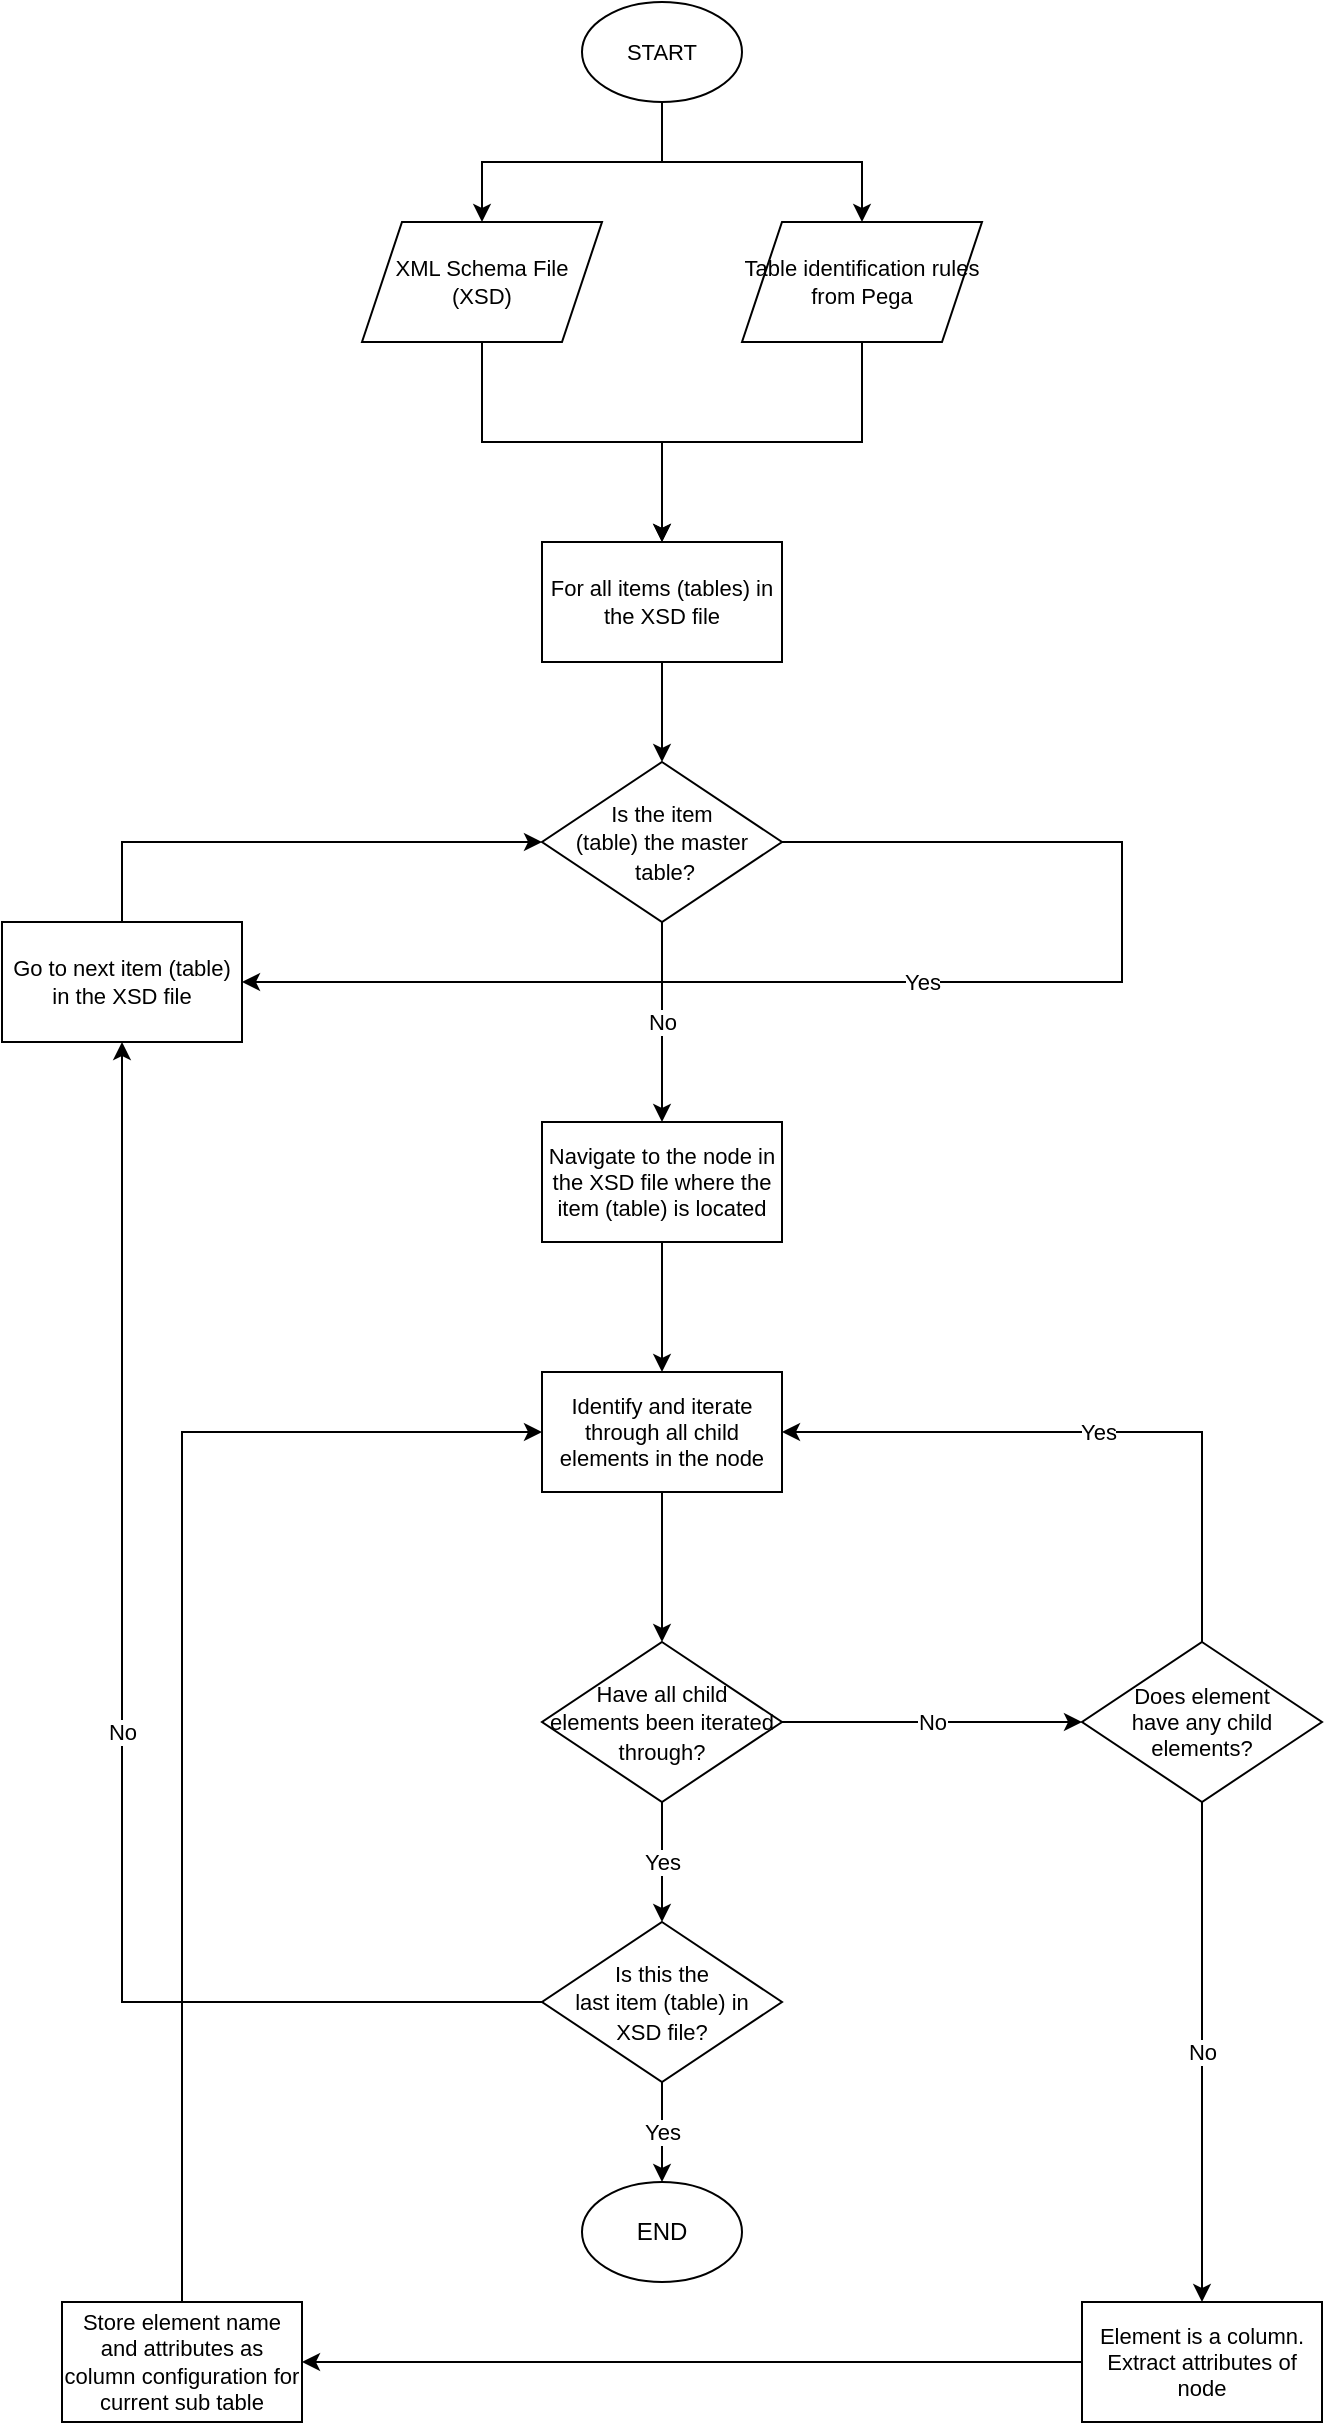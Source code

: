 <mxfile version="14.4.3" type="embed"><diagram id="AEnJwiY944F6gHplVBgB" name="Page-1"><mxGraphModel dx="1905" dy="1071" grid="1" gridSize="10" guides="1" tooltips="1" connect="1" arrows="1" fold="1" page="1" pageScale="1" pageWidth="827" pageHeight="1169" math="0" shadow="0"><root><mxCell id="0"/><mxCell id="1" parent="0"/><mxCell id="29" style="edgeStyle=orthogonalEdgeStyle;rounded=0;orthogonalLoop=1;jettySize=auto;html=1;fontSize=11;" parent="1" source="3" target="4" edge="1"><mxGeometry relative="1" as="geometry"/></mxCell><mxCell id="30" style="edgeStyle=orthogonalEdgeStyle;rounded=0;orthogonalLoop=1;jettySize=auto;html=1;fontSize=11;" parent="1" source="3" target="5" edge="1"><mxGeometry relative="1" as="geometry"/></mxCell><mxCell id="3" value="START" style="ellipse;whiteSpace=wrap;html=1;fontSize=11;" parent="1" vertex="1"><mxGeometry x="350" y="10" width="80" height="50" as="geometry"/></mxCell><mxCell id="25" style="edgeStyle=orthogonalEdgeStyle;rounded=0;orthogonalLoop=1;jettySize=auto;html=1;fontSize=11;" parent="1" source="4" target="6" edge="1"><mxGeometry relative="1" as="geometry"/></mxCell><mxCell id="4" value="XML Schema File&lt;br style=&quot;font-size: 11px;&quot;&gt;(XSD)" style="shape=parallelogram;perimeter=parallelogramPerimeter;whiteSpace=wrap;html=1;fixedSize=1;fontSize=11;" parent="1" vertex="1"><mxGeometry x="240" y="120" width="120" height="60" as="geometry"/></mxCell><mxCell id="26" style="edgeStyle=orthogonalEdgeStyle;rounded=0;orthogonalLoop=1;jettySize=auto;html=1;entryX=0.5;entryY=0;entryDx=0;entryDy=0;fontSize=11;" parent="1" source="5" target="6" edge="1"><mxGeometry relative="1" as="geometry"/></mxCell><mxCell id="5" value="Table identification rules from Pega" style="shape=parallelogram;perimeter=parallelogramPerimeter;whiteSpace=wrap;html=1;fixedSize=1;fontSize=11;" parent="1" vertex="1"><mxGeometry x="430" y="120" width="120" height="60" as="geometry"/></mxCell><mxCell id="51" style="edgeStyle=orthogonalEdgeStyle;rounded=0;orthogonalLoop=1;jettySize=auto;html=1;entryX=0.5;entryY=0;entryDx=0;entryDy=0;" parent="1" source="6" target="50" edge="1"><mxGeometry relative="1" as="geometry"/></mxCell><mxCell id="6" value="For all items (tables) in the XSD file" style="rounded=0;whiteSpace=wrap;html=1;fontSize=11;" parent="1" vertex="1"><mxGeometry x="330" y="280" width="120" height="60" as="geometry"/></mxCell><mxCell id="23" style="edgeStyle=orthogonalEdgeStyle;rounded=0;orthogonalLoop=1;jettySize=auto;html=1;entryX=0.5;entryY=0;entryDx=0;entryDy=0;fontSize=11;" parent="1" source="37" target="8" edge="1"><mxGeometry relative="1" as="geometry"><mxPoint x="390" y="754.5" as="sourcePoint"/></mxGeometry></mxCell><mxCell id="22" style="edgeStyle=orthogonalEdgeStyle;rounded=0;orthogonalLoop=1;jettySize=auto;html=1;fontSize=11;" parent="1" source="8" target="9" edge="1"><mxGeometry relative="1" as="geometry"/></mxCell><mxCell id="8" value="Identify and iterate through all child elements in the node" style="rounded=0;whiteSpace=wrap;html=1;fontSize=11;" parent="1" vertex="1"><mxGeometry x="330" y="695" width="120" height="60" as="geometry"/></mxCell><mxCell id="16" value="No" style="edgeStyle=orthogonalEdgeStyle;rounded=0;orthogonalLoop=1;jettySize=auto;html=1;entryX=0;entryY=0.5;entryDx=0;entryDy=0;fontSize=11;" parent="1" source="9" target="15" edge="1"><mxGeometry relative="1" as="geometry"/></mxCell><mxCell id="20" value="Yes" style="edgeStyle=orthogonalEdgeStyle;rounded=0;orthogonalLoop=1;jettySize=auto;html=1;entryX=0.5;entryY=0;entryDx=0;entryDy=0;fontSize=11;" parent="1" source="40" target="14" edge="1"><mxGeometry relative="1" as="geometry"/></mxCell><mxCell id="9" value="&lt;font style=&quot;font-size: 11px&quot;&gt;Have all child &lt;br&gt;elements been iterated &lt;br&gt;through?&lt;/font&gt;" style="rhombus;whiteSpace=wrap;html=1;" parent="1" vertex="1"><mxGeometry x="330" y="830" width="120" height="80" as="geometry"/></mxCell><mxCell id="18" style="edgeStyle=orthogonalEdgeStyle;rounded=0;orthogonalLoop=1;jettySize=auto;html=1;fontSize=11;" parent="1" source="11" target="13" edge="1"><mxGeometry relative="1" as="geometry"/></mxCell><mxCell id="11" value="Element is a column. Extract attributes of node" style="rounded=0;whiteSpace=wrap;html=1;fontSize=11;" parent="1" vertex="1"><mxGeometry x="600" y="1160" width="120" height="60" as="geometry"/></mxCell><mxCell id="19" style="edgeStyle=orthogonalEdgeStyle;rounded=0;orthogonalLoop=1;jettySize=auto;html=1;entryX=0;entryY=0.5;entryDx=0;entryDy=0;fontSize=11;" parent="1" source="13" target="8" edge="1"><mxGeometry relative="1" as="geometry"><Array as="points"><mxPoint x="150" y="725"/></Array></mxGeometry></mxCell><mxCell id="13" value="Store element name and attributes as column configuration for current sub table" style="rounded=0;whiteSpace=wrap;html=1;fontSize=11;" parent="1" vertex="1"><mxGeometry x="90" y="1160" width="120" height="60" as="geometry"/></mxCell><mxCell id="14" value="END" style="ellipse;whiteSpace=wrap;html=1;" parent="1" vertex="1"><mxGeometry x="350" y="1100" width="80" height="50" as="geometry"/></mxCell><mxCell id="17" value="No" style="edgeStyle=orthogonalEdgeStyle;rounded=0;orthogonalLoop=1;jettySize=auto;html=1;fontSize=11;" parent="1" source="15" target="11" edge="1"><mxGeometry relative="1" as="geometry"/></mxCell><mxCell id="32" value="Yes" style="edgeStyle=orthogonalEdgeStyle;rounded=0;orthogonalLoop=1;jettySize=auto;html=1;entryX=1;entryY=0.5;entryDx=0;entryDy=0;" parent="1" source="15" target="8" edge="1"><mxGeometry relative="1" as="geometry"><mxPoint x="660" y="700" as="targetPoint"/><Array as="points"><mxPoint x="660" y="725"/></Array></mxGeometry></mxCell><mxCell id="15" value="Does element &lt;br style=&quot;font-size: 11px;&quot;&gt;have any child elements?" style="rhombus;whiteSpace=wrap;html=1;fontSize=11;" parent="1" vertex="1"><mxGeometry x="600" y="830" width="120" height="80" as="geometry"/></mxCell><mxCell id="36" value="No" style="edgeStyle=orthogonalEdgeStyle;rounded=0;orthogonalLoop=1;jettySize=auto;html=1;entryX=0.5;entryY=1;entryDx=0;entryDy=0;" parent="1" edge="1"><mxGeometry relative="1" as="geometry"><mxPoint x="660" y="555" as="sourcePoint"/></mxGeometry></mxCell><mxCell id="37" value="Navigate to the node in the XSD file where the item (table) is located" style="rounded=0;whiteSpace=wrap;html=1;fontSize=11;" parent="1" vertex="1"><mxGeometry x="330" y="570" width="120" height="60" as="geometry"/></mxCell><mxCell id="40" value="&lt;span style=&quot;font-size: 11px&quot;&gt;Is this the &lt;br&gt;last item (table) in &lt;br&gt;XSD file?&lt;/span&gt;" style="rhombus;whiteSpace=wrap;html=1;" parent="1" vertex="1"><mxGeometry x="330" y="970" width="120" height="80" as="geometry"/></mxCell><mxCell id="43" value="Yes" style="edgeStyle=orthogonalEdgeStyle;rounded=0;orthogonalLoop=1;jettySize=auto;html=1;entryX=0.5;entryY=0;entryDx=0;entryDy=0;fontSize=11;" parent="1" source="9" target="40" edge="1"><mxGeometry relative="1" as="geometry"><mxPoint x="390" y="910" as="sourcePoint"/><mxPoint x="390" y="1100" as="targetPoint"/></mxGeometry></mxCell><mxCell id="49" style="edgeStyle=orthogonalEdgeStyle;rounded=0;orthogonalLoop=1;jettySize=auto;html=1;entryX=0;entryY=0.5;entryDx=0;entryDy=0;" parent="1" source="45" target="50" edge="1"><mxGeometry relative="1" as="geometry"><Array as="points"><mxPoint x="120" y="430"/></Array></mxGeometry></mxCell><mxCell id="45" value="Go to next item (table) in the XSD file" style="rounded=0;whiteSpace=wrap;html=1;fontSize=11;" parent="1" vertex="1"><mxGeometry x="60" y="470" width="120" height="60" as="geometry"/></mxCell><mxCell id="46" value="No" style="edgeStyle=orthogonalEdgeStyle;rounded=0;orthogonalLoop=1;jettySize=auto;html=1;" parent="1" source="40" target="45" edge="1"><mxGeometry relative="1" as="geometry"><mxPoint x="330" y="1010" as="sourcePoint"/><mxPoint x="120" y="680" as="targetPoint"/><Array as="points"><mxPoint x="120" y="1010"/></Array></mxGeometry></mxCell><mxCell id="52" value="No" style="edgeStyle=orthogonalEdgeStyle;rounded=0;orthogonalLoop=1;jettySize=auto;html=1;" parent="1" source="50" target="37" edge="1"><mxGeometry relative="1" as="geometry"/></mxCell><mxCell id="53" value="Yes" style="edgeStyle=orthogonalEdgeStyle;rounded=0;orthogonalLoop=1;jettySize=auto;html=1;exitX=1;exitY=0.5;exitDx=0;exitDy=0;entryX=1;entryY=0.5;entryDx=0;entryDy=0;" parent="1" source="50" target="45" edge="1"><mxGeometry relative="1" as="geometry"><Array as="points"><mxPoint x="620" y="430"/><mxPoint x="620" y="500"/></Array></mxGeometry></mxCell><mxCell id="50" value="&lt;span style=&quot;font-size: 11px&quot;&gt;Is the item &lt;br&gt;(table) the master&lt;br&gt;&amp;nbsp;table?&lt;/span&gt;" style="rhombus;whiteSpace=wrap;html=1;" parent="1" vertex="1"><mxGeometry x="330" y="390" width="120" height="80" as="geometry"/></mxCell></root></mxGraphModel></diagram></mxfile>